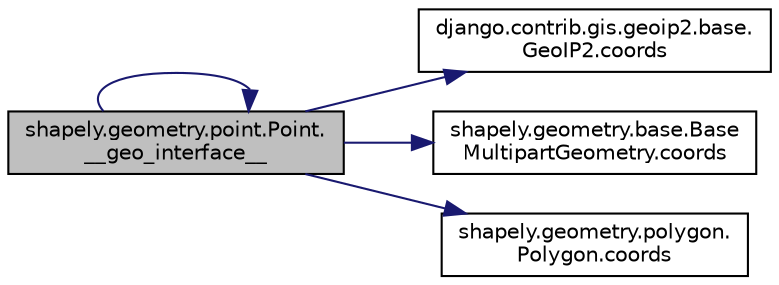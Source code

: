 digraph "shapely.geometry.point.Point.__geo_interface__"
{
 // LATEX_PDF_SIZE
  edge [fontname="Helvetica",fontsize="10",labelfontname="Helvetica",labelfontsize="10"];
  node [fontname="Helvetica",fontsize="10",shape=record];
  rankdir="LR";
  Node1 [label="shapely.geometry.point.Point.\l__geo_interface__",height=0.2,width=0.4,color="black", fillcolor="grey75", style="filled", fontcolor="black",tooltip=" "];
  Node1 -> Node1 [color="midnightblue",fontsize="10",style="solid",fontname="Helvetica"];
  Node1 -> Node2 [color="midnightblue",fontsize="10",style="solid",fontname="Helvetica"];
  Node2 [label="django.contrib.gis.geoip2.base.\lGeoIP2.coords",height=0.2,width=0.4,color="black", fillcolor="white", style="filled",URL="$de/de3/classdjango_1_1contrib_1_1gis_1_1geoip2_1_1base_1_1_geo_i_p2.html#a6d4c21a8e508c7828d04cb53207fa7c2",tooltip=" "];
  Node1 -> Node3 [color="midnightblue",fontsize="10",style="solid",fontname="Helvetica"];
  Node3 [label="shapely.geometry.base.Base\lMultipartGeometry.coords",height=0.2,width=0.4,color="black", fillcolor="white", style="filled",URL="$df/d4a/classshapely_1_1geometry_1_1base_1_1_base_multipart_geometry.html#af23aac88edc750c02c60474200ce0f6e",tooltip=" "];
  Node1 -> Node4 [color="midnightblue",fontsize="10",style="solid",fontname="Helvetica"];
  Node4 [label="shapely.geometry.polygon.\lPolygon.coords",height=0.2,width=0.4,color="black", fillcolor="white", style="filled",URL="$da/d80/classshapely_1_1geometry_1_1polygon_1_1_polygon.html#ae365b0bbf4f4b40186b0bbcde9158838",tooltip=" "];
}
